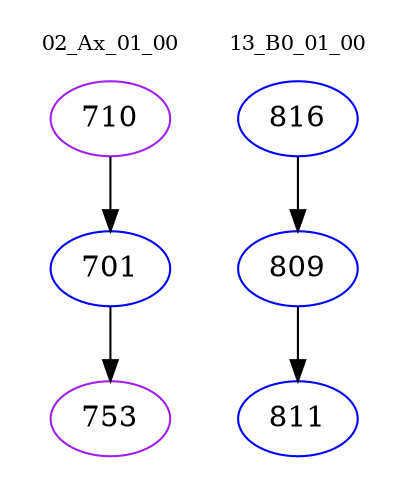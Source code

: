 digraph{
subgraph cluster_0 {
color = white
label = "02_Ax_01_00";
fontsize=10;
T0_710 [label="710", color="purple"]
T0_710 -> T0_701 [color="black"]
T0_701 [label="701", color="blue"]
T0_701 -> T0_753 [color="black"]
T0_753 [label="753", color="purple"]
}
subgraph cluster_1 {
color = white
label = "13_B0_01_00";
fontsize=10;
T1_816 [label="816", color="blue"]
T1_816 -> T1_809 [color="black"]
T1_809 [label="809", color="blue"]
T1_809 -> T1_811 [color="black"]
T1_811 [label="811", color="blue"]
}
}
